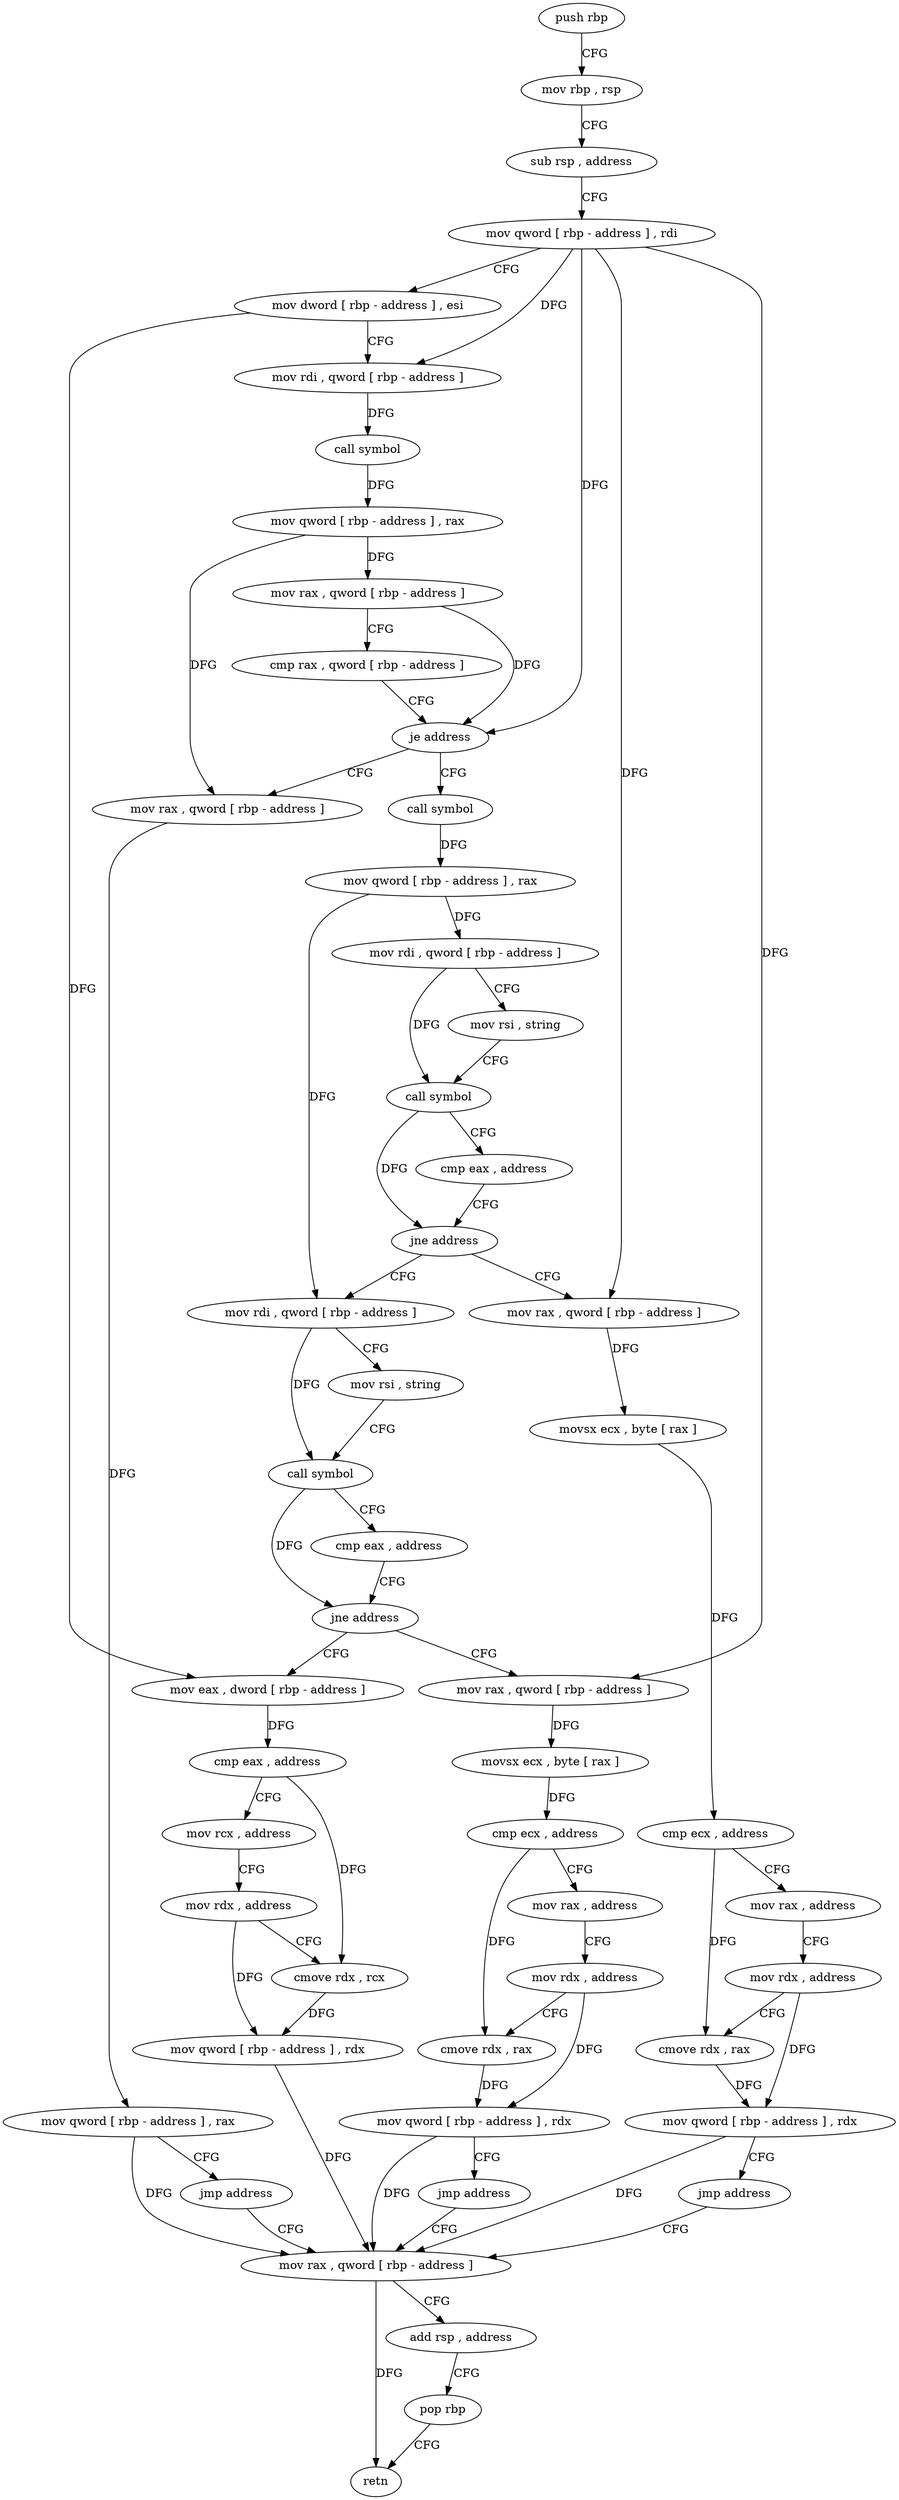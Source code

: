 digraph "func" {
"4219440" [label = "push rbp" ]
"4219441" [label = "mov rbp , rsp" ]
"4219444" [label = "sub rsp , address" ]
"4219448" [label = "mov qword [ rbp - address ] , rdi" ]
"4219452" [label = "mov dword [ rbp - address ] , esi" ]
"4219455" [label = "mov rdi , qword [ rbp - address ]" ]
"4219459" [label = "call symbol" ]
"4219464" [label = "mov qword [ rbp - address ] , rax" ]
"4219468" [label = "mov rax , qword [ rbp - address ]" ]
"4219472" [label = "cmp rax , qword [ rbp - address ]" ]
"4219476" [label = "je address" ]
"4219495" [label = "call symbol" ]
"4219482" [label = "mov rax , qword [ rbp - address ]" ]
"4219500" [label = "mov qword [ rbp - address ] , rax" ]
"4219504" [label = "mov rdi , qword [ rbp - address ]" ]
"4219508" [label = "mov rsi , string" ]
"4219518" [label = "call symbol" ]
"4219523" [label = "cmp eax , address" ]
"4219526" [label = "jne address" ]
"4219575" [label = "mov rdi , qword [ rbp - address ]" ]
"4219532" [label = "mov rax , qword [ rbp - address ]" ]
"4219486" [label = "mov qword [ rbp - address ] , rax" ]
"4219490" [label = "jmp address" ]
"4219680" [label = "mov rax , qword [ rbp - address ]" ]
"4219579" [label = "mov rsi , string" ]
"4219589" [label = "call symbol" ]
"4219594" [label = "cmp eax , address" ]
"4219597" [label = "jne address" ]
"4219646" [label = "mov eax , dword [ rbp - address ]" ]
"4219603" [label = "mov rax , qword [ rbp - address ]" ]
"4219536" [label = "movsx ecx , byte [ rax ]" ]
"4219539" [label = "cmp ecx , address" ]
"4219542" [label = "mov rax , address" ]
"4219552" [label = "mov rdx , address" ]
"4219562" [label = "cmove rdx , rax" ]
"4219566" [label = "mov qword [ rbp - address ] , rdx" ]
"4219570" [label = "jmp address" ]
"4219684" [label = "add rsp , address" ]
"4219688" [label = "pop rbp" ]
"4219689" [label = "retn" ]
"4219649" [label = "cmp eax , address" ]
"4219652" [label = "mov rcx , address" ]
"4219662" [label = "mov rdx , address" ]
"4219672" [label = "cmove rdx , rcx" ]
"4219676" [label = "mov qword [ rbp - address ] , rdx" ]
"4219607" [label = "movsx ecx , byte [ rax ]" ]
"4219610" [label = "cmp ecx , address" ]
"4219613" [label = "mov rax , address" ]
"4219623" [label = "mov rdx , address" ]
"4219633" [label = "cmove rdx , rax" ]
"4219637" [label = "mov qword [ rbp - address ] , rdx" ]
"4219641" [label = "jmp address" ]
"4219440" -> "4219441" [ label = "CFG" ]
"4219441" -> "4219444" [ label = "CFG" ]
"4219444" -> "4219448" [ label = "CFG" ]
"4219448" -> "4219452" [ label = "CFG" ]
"4219448" -> "4219455" [ label = "DFG" ]
"4219448" -> "4219476" [ label = "DFG" ]
"4219448" -> "4219532" [ label = "DFG" ]
"4219448" -> "4219603" [ label = "DFG" ]
"4219452" -> "4219455" [ label = "CFG" ]
"4219452" -> "4219646" [ label = "DFG" ]
"4219455" -> "4219459" [ label = "DFG" ]
"4219459" -> "4219464" [ label = "DFG" ]
"4219464" -> "4219468" [ label = "DFG" ]
"4219464" -> "4219482" [ label = "DFG" ]
"4219468" -> "4219472" [ label = "CFG" ]
"4219468" -> "4219476" [ label = "DFG" ]
"4219472" -> "4219476" [ label = "CFG" ]
"4219476" -> "4219495" [ label = "CFG" ]
"4219476" -> "4219482" [ label = "CFG" ]
"4219495" -> "4219500" [ label = "DFG" ]
"4219482" -> "4219486" [ label = "DFG" ]
"4219500" -> "4219504" [ label = "DFG" ]
"4219500" -> "4219575" [ label = "DFG" ]
"4219504" -> "4219508" [ label = "CFG" ]
"4219504" -> "4219518" [ label = "DFG" ]
"4219508" -> "4219518" [ label = "CFG" ]
"4219518" -> "4219523" [ label = "CFG" ]
"4219518" -> "4219526" [ label = "DFG" ]
"4219523" -> "4219526" [ label = "CFG" ]
"4219526" -> "4219575" [ label = "CFG" ]
"4219526" -> "4219532" [ label = "CFG" ]
"4219575" -> "4219579" [ label = "CFG" ]
"4219575" -> "4219589" [ label = "DFG" ]
"4219532" -> "4219536" [ label = "DFG" ]
"4219486" -> "4219490" [ label = "CFG" ]
"4219486" -> "4219680" [ label = "DFG" ]
"4219490" -> "4219680" [ label = "CFG" ]
"4219680" -> "4219684" [ label = "CFG" ]
"4219680" -> "4219689" [ label = "DFG" ]
"4219579" -> "4219589" [ label = "CFG" ]
"4219589" -> "4219594" [ label = "CFG" ]
"4219589" -> "4219597" [ label = "DFG" ]
"4219594" -> "4219597" [ label = "CFG" ]
"4219597" -> "4219646" [ label = "CFG" ]
"4219597" -> "4219603" [ label = "CFG" ]
"4219646" -> "4219649" [ label = "DFG" ]
"4219603" -> "4219607" [ label = "DFG" ]
"4219536" -> "4219539" [ label = "DFG" ]
"4219539" -> "4219542" [ label = "CFG" ]
"4219539" -> "4219562" [ label = "DFG" ]
"4219542" -> "4219552" [ label = "CFG" ]
"4219552" -> "4219562" [ label = "CFG" ]
"4219552" -> "4219566" [ label = "DFG" ]
"4219562" -> "4219566" [ label = "DFG" ]
"4219566" -> "4219570" [ label = "CFG" ]
"4219566" -> "4219680" [ label = "DFG" ]
"4219570" -> "4219680" [ label = "CFG" ]
"4219684" -> "4219688" [ label = "CFG" ]
"4219688" -> "4219689" [ label = "CFG" ]
"4219649" -> "4219652" [ label = "CFG" ]
"4219649" -> "4219672" [ label = "DFG" ]
"4219652" -> "4219662" [ label = "CFG" ]
"4219662" -> "4219672" [ label = "CFG" ]
"4219662" -> "4219676" [ label = "DFG" ]
"4219672" -> "4219676" [ label = "DFG" ]
"4219676" -> "4219680" [ label = "DFG" ]
"4219607" -> "4219610" [ label = "DFG" ]
"4219610" -> "4219613" [ label = "CFG" ]
"4219610" -> "4219633" [ label = "DFG" ]
"4219613" -> "4219623" [ label = "CFG" ]
"4219623" -> "4219633" [ label = "CFG" ]
"4219623" -> "4219637" [ label = "DFG" ]
"4219633" -> "4219637" [ label = "DFG" ]
"4219637" -> "4219641" [ label = "CFG" ]
"4219637" -> "4219680" [ label = "DFG" ]
"4219641" -> "4219680" [ label = "CFG" ]
}
